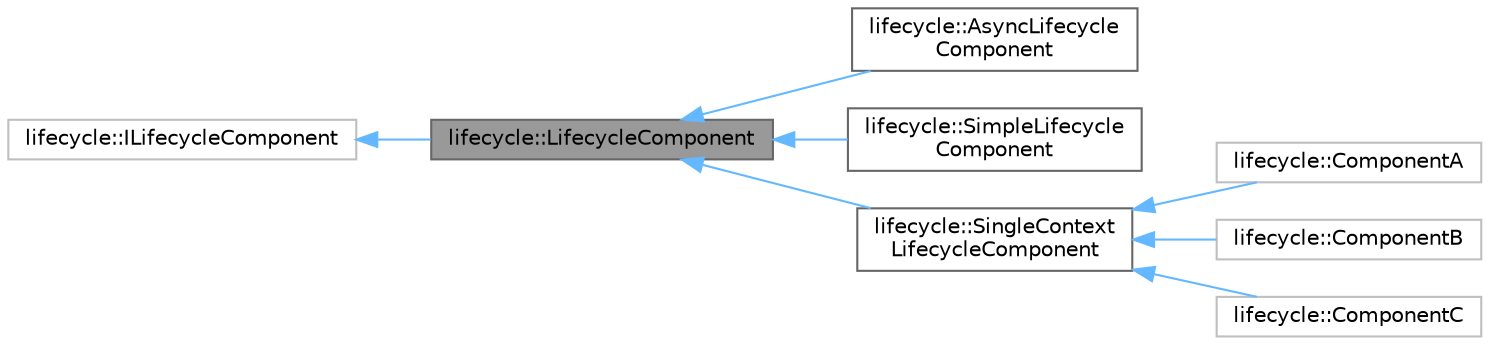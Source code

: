 digraph "lifecycle::LifecycleComponent"
{
 // LATEX_PDF_SIZE
  bgcolor="transparent";
  edge [fontname=Helvetica,fontsize=10,labelfontname=Helvetica,labelfontsize=10];
  node [fontname=Helvetica,fontsize=10,shape=box,height=0.2,width=0.4];
  rankdir="LR";
  Node1 [id="Node000001",label="lifecycle::LifecycleComponent",height=0.2,width=0.4,color="gray40", fillcolor="grey60", style="filled", fontcolor="black",tooltip=" "];
  Node2 -> Node1 [id="edge1_Node000001_Node000002",dir="back",color="steelblue1",style="solid",tooltip=" "];
  Node2 [id="Node000002",label="lifecycle::ILifecycleComponent",height=0.2,width=0.4,color="grey75", fillcolor="white", style="filled",URL="$d1/db3/classlifecycle_1_1ILifecycleComponent.html",tooltip=" "];
  Node1 -> Node3 [id="edge2_Node000001_Node000003",dir="back",color="steelblue1",style="solid",tooltip=" "];
  Node3 [id="Node000003",label="lifecycle::AsyncLifecycle\lComponent",height=0.2,width=0.4,color="gray40", fillcolor="white", style="filled",URL="$d5/d0a/classlifecycle_1_1AsyncLifecycleComponent.html",tooltip=" "];
  Node1 -> Node4 [id="edge3_Node000001_Node000004",dir="back",color="steelblue1",style="solid",tooltip=" "];
  Node4 [id="Node000004",label="lifecycle::SimpleLifecycle\lComponent",height=0.2,width=0.4,color="gray40", fillcolor="white", style="filled",URL="$da/df0/classlifecycle_1_1SimpleLifecycleComponent.html",tooltip=" "];
  Node1 -> Node5 [id="edge4_Node000001_Node000005",dir="back",color="steelblue1",style="solid",tooltip=" "];
  Node5 [id="Node000005",label="lifecycle::SingleContext\lLifecycleComponent",height=0.2,width=0.4,color="gray40", fillcolor="white", style="filled",URL="$db/dcc/classlifecycle_1_1SingleContextLifecycleComponent.html",tooltip=" "];
  Node5 -> Node6 [id="edge5_Node000005_Node000006",dir="back",color="steelblue1",style="solid",tooltip=" "];
  Node6 [id="Node000006",label="lifecycle::ComponentA",height=0.2,width=0.4,color="grey75", fillcolor="white", style="filled",URL="$dd/da1/classlifecycle_1_1ComponentA.html",tooltip=" "];
  Node5 -> Node7 [id="edge6_Node000005_Node000007",dir="back",color="steelblue1",style="solid",tooltip=" "];
  Node7 [id="Node000007",label="lifecycle::ComponentB",height=0.2,width=0.4,color="grey75", fillcolor="white", style="filled",URL="$d8/de5/classlifecycle_1_1ComponentB.html",tooltip=" "];
  Node5 -> Node8 [id="edge7_Node000005_Node000008",dir="back",color="steelblue1",style="solid",tooltip=" "];
  Node8 [id="Node000008",label="lifecycle::ComponentC",height=0.2,width=0.4,color="grey75", fillcolor="white", style="filled",URL="$d3/d12/classlifecycle_1_1ComponentC.html",tooltip=" "];
}
